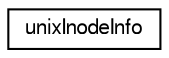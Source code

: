 digraph "Graphical Class Hierarchy"
{
  edge [fontname="FreeSans",fontsize="10",labelfontname="FreeSans",labelfontsize="10"];
  node [fontname="FreeSans",fontsize="10",shape=record];
  rankdir="LR";
  Node0 [label="unixInodeInfo",height=0.2,width=0.4,color="black", fillcolor="white", style="filled",URL="$structunixInodeInfo.html"];
}
